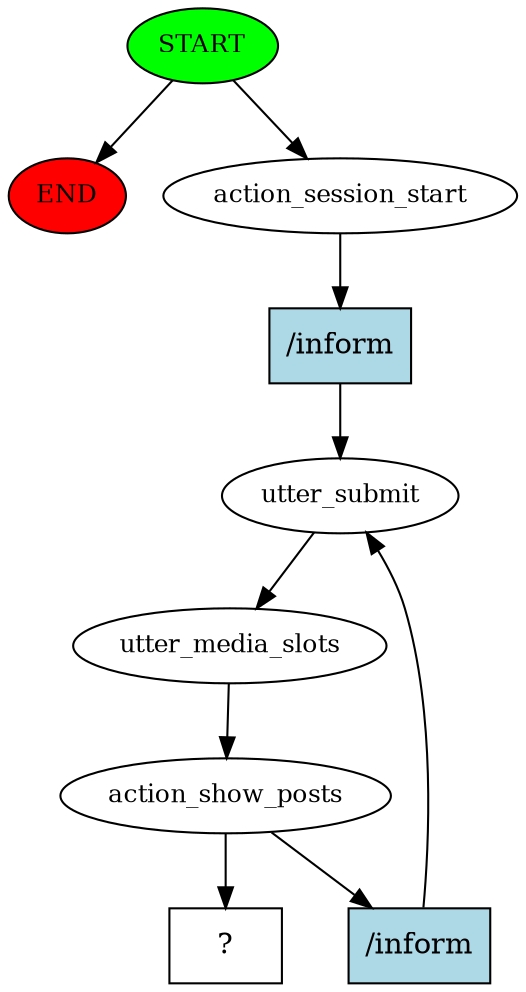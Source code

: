 digraph  {
0 [class="start active", fillcolor=green, fontsize=12, label=START, style=filled];
"-1" [class=end, fillcolor=red, fontsize=12, label=END, style=filled];
1 [class=active, fontsize=12, label=action_session_start];
2 [class=active, fontsize=12, label=utter_submit];
3 [class=active, fontsize=12, label=utter_media_slots];
4 [class=active, fontsize=12, label=action_show_posts];
14 [class="intent dashed active", label="  ?  ", shape=rect];
15 [class="intent active", fillcolor=lightblue, label="/inform", shape=rect, style=filled];
16 [class="intent active", fillcolor=lightblue, label="/inform", shape=rect, style=filled];
0 -> "-1"  [class="", key=NONE, label=""];
0 -> 1  [class=active, key=NONE, label=""];
1 -> 15  [class=active, key=0];
2 -> 3  [class=active, key=NONE, label=""];
3 -> 4  [class=active, key=NONE, label=""];
4 -> 14  [class=active, key=NONE, label=""];
4 -> 16  [class=active, key=0];
15 -> 2  [class=active, key=0];
16 -> 2  [class=active, key=0];
}

